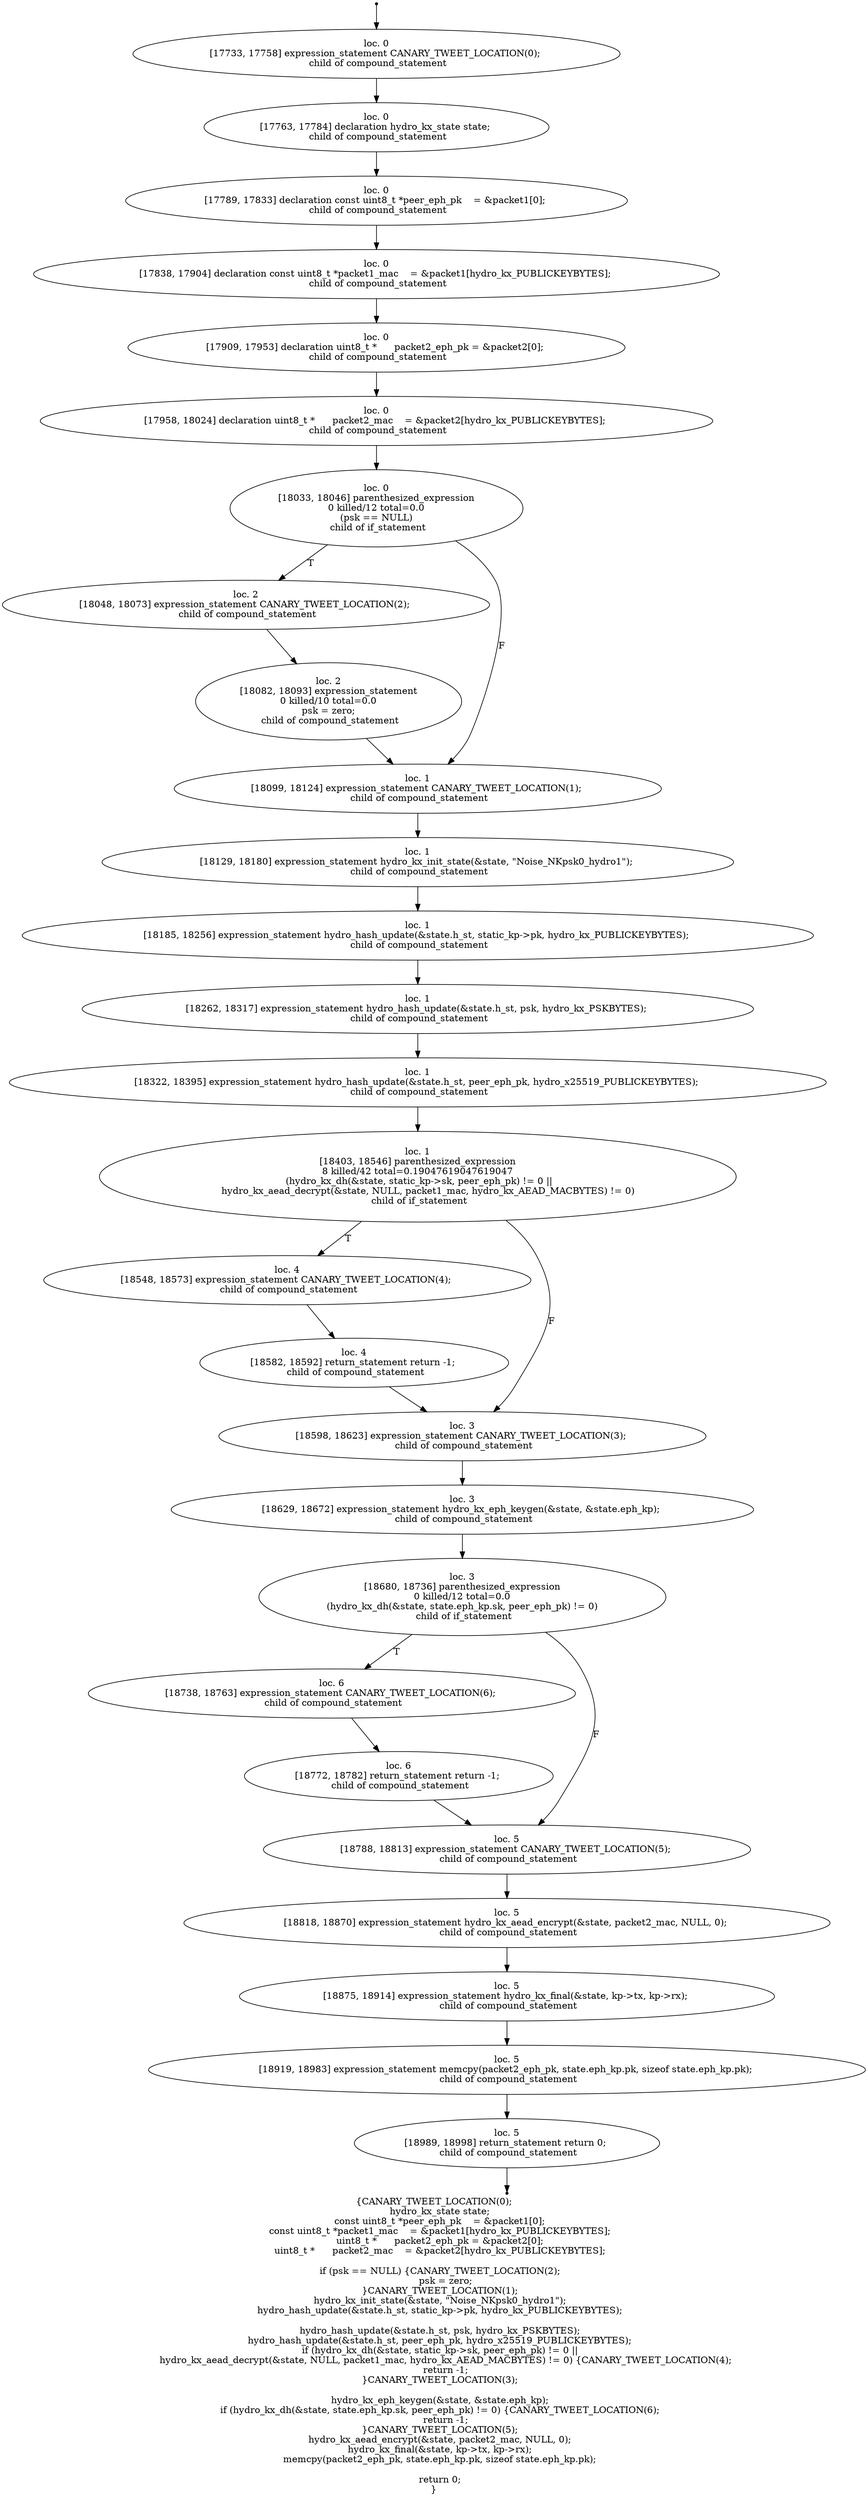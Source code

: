 digraph hydro_kx_nk_2_22 {
	initial [shape=point]
	initial -> "loc. 0
[17733, 17758] expression_statement CANARY_TWEET_LOCATION(0); 
 child of compound_statement"
	final [shape=point]
	"loc. 5
[18989, 18998] return_statement return 0; 
 child of compound_statement" -> final
	"loc. 0
[17733, 17758] expression_statement CANARY_TWEET_LOCATION(0); 
 child of compound_statement"
	"loc. 0
[17733, 17758] expression_statement CANARY_TWEET_LOCATION(0); 
 child of compound_statement" -> "loc. 0
[17763, 17784] declaration hydro_kx_state state; 
 child of compound_statement"
	"loc. 0
[17763, 17784] declaration hydro_kx_state state; 
 child of compound_statement"
	"loc. 0
[17763, 17784] declaration hydro_kx_state state; 
 child of compound_statement" -> "loc. 0
[17789, 17833] declaration const uint8_t *peer_eph_pk    = &packet1[0]; 
 child of compound_statement"
	"loc. 0
[17789, 17833] declaration const uint8_t *peer_eph_pk    = &packet1[0]; 
 child of compound_statement"
	"loc. 0
[17789, 17833] declaration const uint8_t *peer_eph_pk    = &packet1[0]; 
 child of compound_statement" -> "loc. 0
[17838, 17904] declaration const uint8_t *packet1_mac    = &packet1[hydro_kx_PUBLICKEYBYTES]; 
 child of compound_statement"
	"loc. 0
[17838, 17904] declaration const uint8_t *packet1_mac    = &packet1[hydro_kx_PUBLICKEYBYTES]; 
 child of compound_statement"
	"loc. 0
[17838, 17904] declaration const uint8_t *packet1_mac    = &packet1[hydro_kx_PUBLICKEYBYTES]; 
 child of compound_statement" -> "loc. 0
[17909, 17953] declaration uint8_t *      packet2_eph_pk = &packet2[0]; 
 child of compound_statement"
	"loc. 0
[17909, 17953] declaration uint8_t *      packet2_eph_pk = &packet2[0]; 
 child of compound_statement"
	"loc. 0
[17909, 17953] declaration uint8_t *      packet2_eph_pk = &packet2[0]; 
 child of compound_statement" -> "loc. 0
[17958, 18024] declaration uint8_t *      packet2_mac    = &packet2[hydro_kx_PUBLICKEYBYTES]; 
 child of compound_statement"
	"loc. 0
[17958, 18024] declaration uint8_t *      packet2_mac    = &packet2[hydro_kx_PUBLICKEYBYTES]; 
 child of compound_statement"
	"loc. 0
[17958, 18024] declaration uint8_t *      packet2_mac    = &packet2[hydro_kx_PUBLICKEYBYTES]; 
 child of compound_statement" -> "loc. 0
[18033, 18046] parenthesized_expression
0 killed/12 total=0.0
 (psk == NULL) 
 child of if_statement"
	"loc. 0
[18033, 18046] parenthesized_expression
0 killed/12 total=0.0
 (psk == NULL) 
 child of if_statement"
	"loc. 0
[18033, 18046] parenthesized_expression
0 killed/12 total=0.0
 (psk == NULL) 
 child of if_statement" -> "loc. 2
[18048, 18073] expression_statement CANARY_TWEET_LOCATION(2); 
 child of compound_statement" [label=T]
	"loc. 0
[18033, 18046] parenthesized_expression
0 killed/12 total=0.0
 (psk == NULL) 
 child of if_statement" -> "loc. 1
[18099, 18124] expression_statement CANARY_TWEET_LOCATION(1); 
 child of compound_statement" [label=F]
	"loc. 2
[18048, 18073] expression_statement CANARY_TWEET_LOCATION(2); 
 child of compound_statement"
	"loc. 2
[18048, 18073] expression_statement CANARY_TWEET_LOCATION(2); 
 child of compound_statement" -> "loc. 2
[18082, 18093] expression_statement
0 killed/10 total=0.0
 psk = zero; 
 child of compound_statement"
	"loc. 1
[18099, 18124] expression_statement CANARY_TWEET_LOCATION(1); 
 child of compound_statement"
	"loc. 1
[18099, 18124] expression_statement CANARY_TWEET_LOCATION(1); 
 child of compound_statement" -> "loc. 1
[18129, 18180] expression_statement hydro_kx_init_state(&state, \"Noise_NKpsk0_hydro1\"); 
 child of compound_statement"
	"loc. 2
[18082, 18093] expression_statement
0 killed/10 total=0.0
 psk = zero; 
 child of compound_statement"
	"loc. 2
[18082, 18093] expression_statement
0 killed/10 total=0.0
 psk = zero; 
 child of compound_statement" -> "loc. 1
[18099, 18124] expression_statement CANARY_TWEET_LOCATION(1); 
 child of compound_statement"
	"loc. 1
[18129, 18180] expression_statement hydro_kx_init_state(&state, \"Noise_NKpsk0_hydro1\"); 
 child of compound_statement"
	"loc. 1
[18129, 18180] expression_statement hydro_kx_init_state(&state, \"Noise_NKpsk0_hydro1\"); 
 child of compound_statement" -> "loc. 1
[18185, 18256] expression_statement hydro_hash_update(&state.h_st, static_kp->pk, hydro_kx_PUBLICKEYBYTES); 
 child of compound_statement"
	"loc. 1
[18185, 18256] expression_statement hydro_hash_update(&state.h_st, static_kp->pk, hydro_kx_PUBLICKEYBYTES); 
 child of compound_statement"
	"loc. 1
[18185, 18256] expression_statement hydro_hash_update(&state.h_st, static_kp->pk, hydro_kx_PUBLICKEYBYTES); 
 child of compound_statement" -> "loc. 1
[18262, 18317] expression_statement hydro_hash_update(&state.h_st, psk, hydro_kx_PSKBYTES); 
 child of compound_statement"
	"loc. 1
[18262, 18317] expression_statement hydro_hash_update(&state.h_st, psk, hydro_kx_PSKBYTES); 
 child of compound_statement"
	"loc. 1
[18262, 18317] expression_statement hydro_hash_update(&state.h_st, psk, hydro_kx_PSKBYTES); 
 child of compound_statement" -> "loc. 1
[18322, 18395] expression_statement hydro_hash_update(&state.h_st, peer_eph_pk, hydro_x25519_PUBLICKEYBYTES); 
 child of compound_statement"
	"loc. 1
[18322, 18395] expression_statement hydro_hash_update(&state.h_st, peer_eph_pk, hydro_x25519_PUBLICKEYBYTES); 
 child of compound_statement"
	"loc. 1
[18322, 18395] expression_statement hydro_hash_update(&state.h_st, peer_eph_pk, hydro_x25519_PUBLICKEYBYTES); 
 child of compound_statement" -> "loc. 1
[18403, 18546] parenthesized_expression
8 killed/42 total=0.19047619047619047
 (hydro_kx_dh(&state, static_kp->sk, peer_eph_pk) != 0 ||
        hydro_kx_aead_decrypt(&state, NULL, packet1_mac, hydro_kx_AEAD_MACBYTES) != 0) 
 child of if_statement"
	"loc. 1
[18403, 18546] parenthesized_expression
8 killed/42 total=0.19047619047619047
 (hydro_kx_dh(&state, static_kp->sk, peer_eph_pk) != 0 ||
        hydro_kx_aead_decrypt(&state, NULL, packet1_mac, hydro_kx_AEAD_MACBYTES) != 0) 
 child of if_statement"
	"loc. 1
[18403, 18546] parenthesized_expression
8 killed/42 total=0.19047619047619047
 (hydro_kx_dh(&state, static_kp->sk, peer_eph_pk) != 0 ||
        hydro_kx_aead_decrypt(&state, NULL, packet1_mac, hydro_kx_AEAD_MACBYTES) != 0) 
 child of if_statement" -> "loc. 4
[18548, 18573] expression_statement CANARY_TWEET_LOCATION(4); 
 child of compound_statement" [label=T]
	"loc. 1
[18403, 18546] parenthesized_expression
8 killed/42 total=0.19047619047619047
 (hydro_kx_dh(&state, static_kp->sk, peer_eph_pk) != 0 ||
        hydro_kx_aead_decrypt(&state, NULL, packet1_mac, hydro_kx_AEAD_MACBYTES) != 0) 
 child of if_statement" -> "loc. 3
[18598, 18623] expression_statement CANARY_TWEET_LOCATION(3); 
 child of compound_statement" [label=F]
	"loc. 4
[18548, 18573] expression_statement CANARY_TWEET_LOCATION(4); 
 child of compound_statement"
	"loc. 4
[18548, 18573] expression_statement CANARY_TWEET_LOCATION(4); 
 child of compound_statement" -> "loc. 4
[18582, 18592] return_statement return -1; 
 child of compound_statement"
	"loc. 3
[18598, 18623] expression_statement CANARY_TWEET_LOCATION(3); 
 child of compound_statement"
	"loc. 3
[18598, 18623] expression_statement CANARY_TWEET_LOCATION(3); 
 child of compound_statement" -> "loc. 3
[18629, 18672] expression_statement hydro_kx_eph_keygen(&state, &state.eph_kp); 
 child of compound_statement"
	"loc. 4
[18582, 18592] return_statement return -1; 
 child of compound_statement"
	"loc. 4
[18582, 18592] return_statement return -1; 
 child of compound_statement" -> "loc. 3
[18598, 18623] expression_statement CANARY_TWEET_LOCATION(3); 
 child of compound_statement"
	"loc. 3
[18629, 18672] expression_statement hydro_kx_eph_keygen(&state, &state.eph_kp); 
 child of compound_statement"
	"loc. 3
[18629, 18672] expression_statement hydro_kx_eph_keygen(&state, &state.eph_kp); 
 child of compound_statement" -> "loc. 3
[18680, 18736] parenthesized_expression
0 killed/12 total=0.0
 (hydro_kx_dh(&state, state.eph_kp.sk, peer_eph_pk) != 0) 
 child of if_statement"
	"loc. 3
[18680, 18736] parenthesized_expression
0 killed/12 total=0.0
 (hydro_kx_dh(&state, state.eph_kp.sk, peer_eph_pk) != 0) 
 child of if_statement"
	"loc. 3
[18680, 18736] parenthesized_expression
0 killed/12 total=0.0
 (hydro_kx_dh(&state, state.eph_kp.sk, peer_eph_pk) != 0) 
 child of if_statement" -> "loc. 6
[18738, 18763] expression_statement CANARY_TWEET_LOCATION(6); 
 child of compound_statement" [label=T]
	"loc. 3
[18680, 18736] parenthesized_expression
0 killed/12 total=0.0
 (hydro_kx_dh(&state, state.eph_kp.sk, peer_eph_pk) != 0) 
 child of if_statement" -> "loc. 5
[18788, 18813] expression_statement CANARY_TWEET_LOCATION(5); 
 child of compound_statement" [label=F]
	"loc. 6
[18738, 18763] expression_statement CANARY_TWEET_LOCATION(6); 
 child of compound_statement"
	"loc. 6
[18738, 18763] expression_statement CANARY_TWEET_LOCATION(6); 
 child of compound_statement" -> "loc. 6
[18772, 18782] return_statement return -1; 
 child of compound_statement"
	"loc. 5
[18788, 18813] expression_statement CANARY_TWEET_LOCATION(5); 
 child of compound_statement"
	"loc. 5
[18788, 18813] expression_statement CANARY_TWEET_LOCATION(5); 
 child of compound_statement" -> "loc. 5
[18818, 18870] expression_statement hydro_kx_aead_encrypt(&state, packet2_mac, NULL, 0); 
 child of compound_statement"
	"loc. 6
[18772, 18782] return_statement return -1; 
 child of compound_statement"
	"loc. 6
[18772, 18782] return_statement return -1; 
 child of compound_statement" -> "loc. 5
[18788, 18813] expression_statement CANARY_TWEET_LOCATION(5); 
 child of compound_statement"
	"loc. 5
[18818, 18870] expression_statement hydro_kx_aead_encrypt(&state, packet2_mac, NULL, 0); 
 child of compound_statement"
	"loc. 5
[18818, 18870] expression_statement hydro_kx_aead_encrypt(&state, packet2_mac, NULL, 0); 
 child of compound_statement" -> "loc. 5
[18875, 18914] expression_statement hydro_kx_final(&state, kp->tx, kp->rx); 
 child of compound_statement"
	"loc. 5
[18875, 18914] expression_statement hydro_kx_final(&state, kp->tx, kp->rx); 
 child of compound_statement"
	"loc. 5
[18875, 18914] expression_statement hydro_kx_final(&state, kp->tx, kp->rx); 
 child of compound_statement" -> "loc. 5
[18919, 18983] expression_statement memcpy(packet2_eph_pk, state.eph_kp.pk, sizeof state.eph_kp.pk); 
 child of compound_statement"
	"loc. 5
[18919, 18983] expression_statement memcpy(packet2_eph_pk, state.eph_kp.pk, sizeof state.eph_kp.pk); 
 child of compound_statement"
	"loc. 5
[18919, 18983] expression_statement memcpy(packet2_eph_pk, state.eph_kp.pk, sizeof state.eph_kp.pk); 
 child of compound_statement" -> "loc. 5
[18989, 18998] return_statement return 0; 
 child of compound_statement"
	"loc. 5
[18989, 18998] return_statement return 0; 
 child of compound_statement"
	label="{CANARY_TWEET_LOCATION(0);
    hydro_kx_state state;
    const uint8_t *peer_eph_pk    = &packet1[0];
    const uint8_t *packet1_mac    = &packet1[hydro_kx_PUBLICKEYBYTES];
    uint8_t *      packet2_eph_pk = &packet2[0];
    uint8_t *      packet2_mac    = &packet2[hydro_kx_PUBLICKEYBYTES];

    if (psk == NULL) {CANARY_TWEET_LOCATION(2);
        psk = zero;
    }CANARY_TWEET_LOCATION(1);
    hydro_kx_init_state(&state, \"Noise_NKpsk0_hydro1\");
    hydro_hash_update(&state.h_st, static_kp->pk, hydro_kx_PUBLICKEYBYTES);

    hydro_hash_update(&state.h_st, psk, hydro_kx_PSKBYTES);
    hydro_hash_update(&state.h_st, peer_eph_pk, hydro_x25519_PUBLICKEYBYTES);
    if (hydro_kx_dh(&state, static_kp->sk, peer_eph_pk) != 0 ||
        hydro_kx_aead_decrypt(&state, NULL, packet1_mac, hydro_kx_AEAD_MACBYTES) != 0) {CANARY_TWEET_LOCATION(4);
        return -1;
    }CANARY_TWEET_LOCATION(3);

    hydro_kx_eph_keygen(&state, &state.eph_kp);
    if (hydro_kx_dh(&state, state.eph_kp.sk, peer_eph_pk) != 0) {CANARY_TWEET_LOCATION(6);
        return -1;
    }CANARY_TWEET_LOCATION(5);
    hydro_kx_aead_encrypt(&state, packet2_mac, NULL, 0);
    hydro_kx_final(&state, kp->tx, kp->rx);
    memcpy(packet2_eph_pk, state.eph_kp.pk, sizeof state.eph_kp.pk);

    return 0;
}"
}
